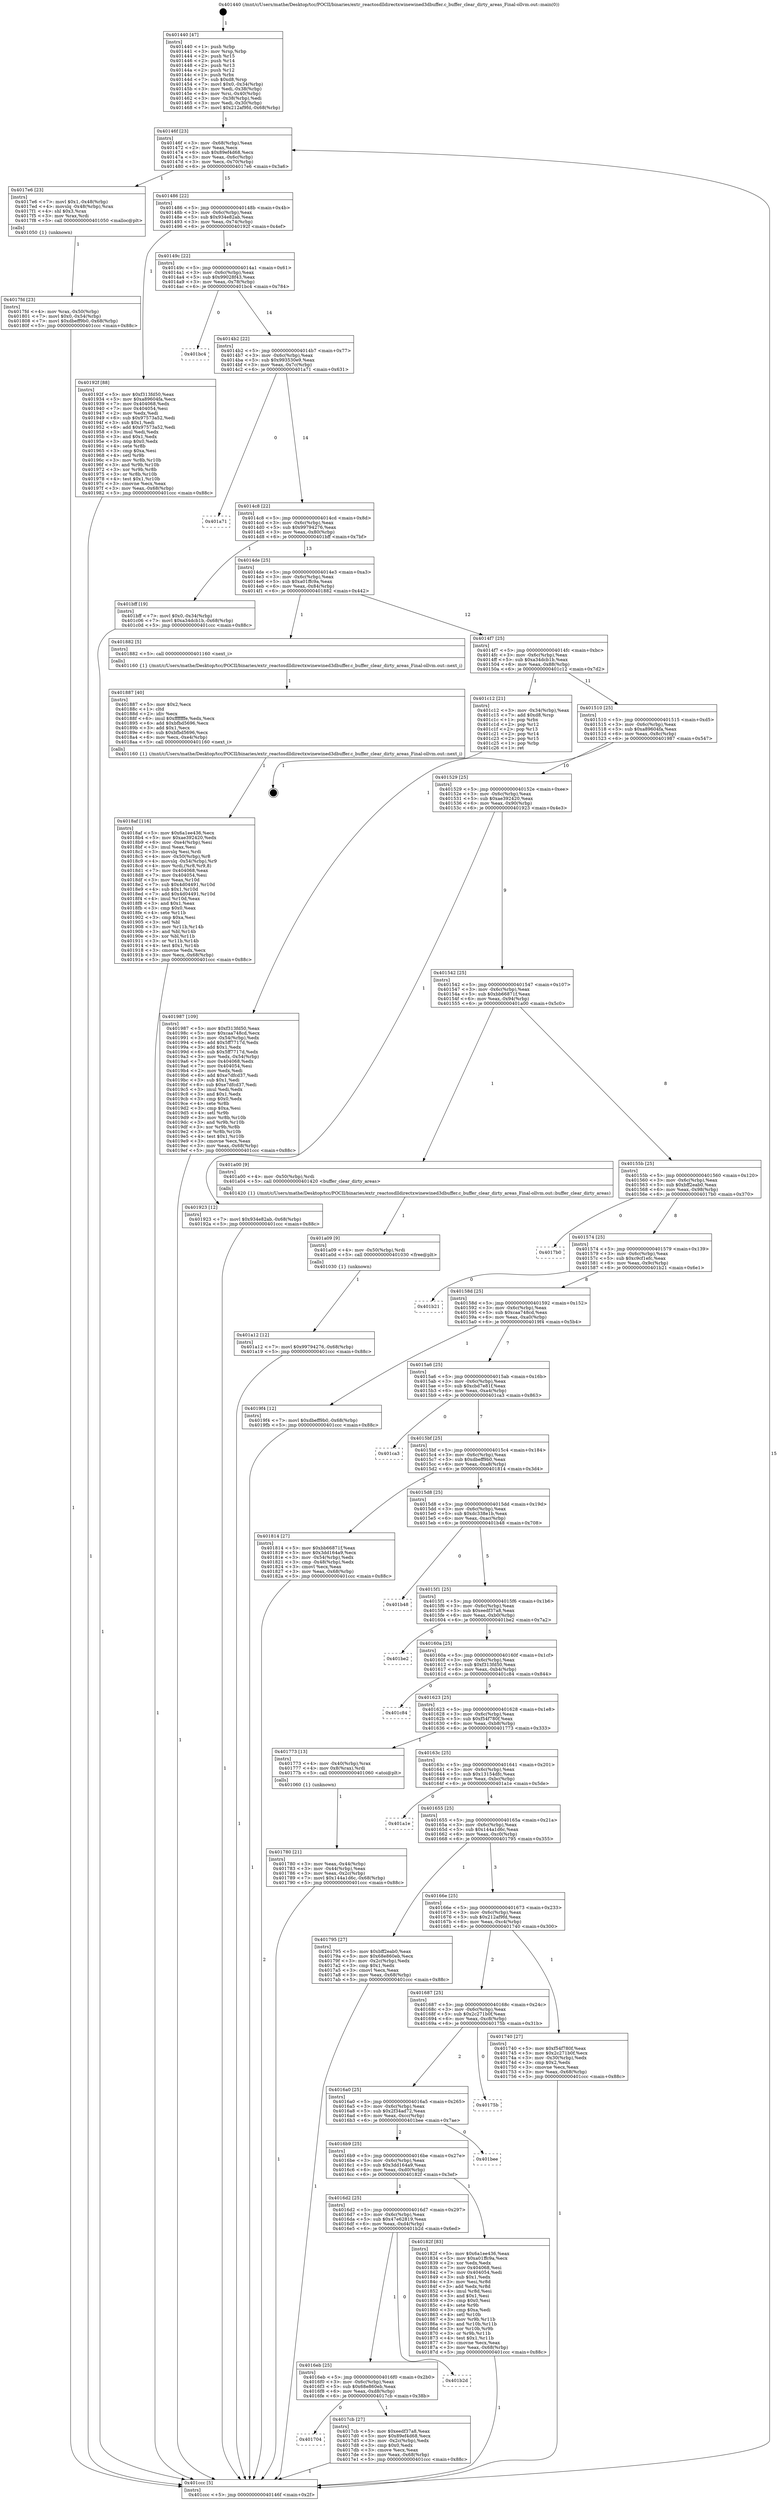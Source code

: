 digraph "0x401440" {
  label = "0x401440 (/mnt/c/Users/mathe/Desktop/tcc/POCII/binaries/extr_reactosdlldirectxwinewined3dbuffer.c_buffer_clear_dirty_areas_Final-ollvm.out::main(0))"
  labelloc = "t"
  node[shape=record]

  Entry [label="",width=0.3,height=0.3,shape=circle,fillcolor=black,style=filled]
  "0x40146f" [label="{
     0x40146f [23]\l
     | [instrs]\l
     &nbsp;&nbsp;0x40146f \<+3\>: mov -0x68(%rbp),%eax\l
     &nbsp;&nbsp;0x401472 \<+2\>: mov %eax,%ecx\l
     &nbsp;&nbsp;0x401474 \<+6\>: sub $0x89ef4d68,%ecx\l
     &nbsp;&nbsp;0x40147a \<+3\>: mov %eax,-0x6c(%rbp)\l
     &nbsp;&nbsp;0x40147d \<+3\>: mov %ecx,-0x70(%rbp)\l
     &nbsp;&nbsp;0x401480 \<+6\>: je 00000000004017e6 \<main+0x3a6\>\l
  }"]
  "0x4017e6" [label="{
     0x4017e6 [23]\l
     | [instrs]\l
     &nbsp;&nbsp;0x4017e6 \<+7\>: movl $0x1,-0x48(%rbp)\l
     &nbsp;&nbsp;0x4017ed \<+4\>: movslq -0x48(%rbp),%rax\l
     &nbsp;&nbsp;0x4017f1 \<+4\>: shl $0x3,%rax\l
     &nbsp;&nbsp;0x4017f5 \<+3\>: mov %rax,%rdi\l
     &nbsp;&nbsp;0x4017f8 \<+5\>: call 0000000000401050 \<malloc@plt\>\l
     | [calls]\l
     &nbsp;&nbsp;0x401050 \{1\} (unknown)\l
  }"]
  "0x401486" [label="{
     0x401486 [22]\l
     | [instrs]\l
     &nbsp;&nbsp;0x401486 \<+5\>: jmp 000000000040148b \<main+0x4b\>\l
     &nbsp;&nbsp;0x40148b \<+3\>: mov -0x6c(%rbp),%eax\l
     &nbsp;&nbsp;0x40148e \<+5\>: sub $0x934e82ab,%eax\l
     &nbsp;&nbsp;0x401493 \<+3\>: mov %eax,-0x74(%rbp)\l
     &nbsp;&nbsp;0x401496 \<+6\>: je 000000000040192f \<main+0x4ef\>\l
  }"]
  Exit [label="",width=0.3,height=0.3,shape=circle,fillcolor=black,style=filled,peripheries=2]
  "0x40192f" [label="{
     0x40192f [88]\l
     | [instrs]\l
     &nbsp;&nbsp;0x40192f \<+5\>: mov $0xf313fd50,%eax\l
     &nbsp;&nbsp;0x401934 \<+5\>: mov $0xa89604fa,%ecx\l
     &nbsp;&nbsp;0x401939 \<+7\>: mov 0x404068,%edx\l
     &nbsp;&nbsp;0x401940 \<+7\>: mov 0x404054,%esi\l
     &nbsp;&nbsp;0x401947 \<+2\>: mov %edx,%edi\l
     &nbsp;&nbsp;0x401949 \<+6\>: sub $0x97573a52,%edi\l
     &nbsp;&nbsp;0x40194f \<+3\>: sub $0x1,%edi\l
     &nbsp;&nbsp;0x401952 \<+6\>: add $0x97573a52,%edi\l
     &nbsp;&nbsp;0x401958 \<+3\>: imul %edi,%edx\l
     &nbsp;&nbsp;0x40195b \<+3\>: and $0x1,%edx\l
     &nbsp;&nbsp;0x40195e \<+3\>: cmp $0x0,%edx\l
     &nbsp;&nbsp;0x401961 \<+4\>: sete %r8b\l
     &nbsp;&nbsp;0x401965 \<+3\>: cmp $0xa,%esi\l
     &nbsp;&nbsp;0x401968 \<+4\>: setl %r9b\l
     &nbsp;&nbsp;0x40196c \<+3\>: mov %r8b,%r10b\l
     &nbsp;&nbsp;0x40196f \<+3\>: and %r9b,%r10b\l
     &nbsp;&nbsp;0x401972 \<+3\>: xor %r9b,%r8b\l
     &nbsp;&nbsp;0x401975 \<+3\>: or %r8b,%r10b\l
     &nbsp;&nbsp;0x401978 \<+4\>: test $0x1,%r10b\l
     &nbsp;&nbsp;0x40197c \<+3\>: cmovne %ecx,%eax\l
     &nbsp;&nbsp;0x40197f \<+3\>: mov %eax,-0x68(%rbp)\l
     &nbsp;&nbsp;0x401982 \<+5\>: jmp 0000000000401ccc \<main+0x88c\>\l
  }"]
  "0x40149c" [label="{
     0x40149c [22]\l
     | [instrs]\l
     &nbsp;&nbsp;0x40149c \<+5\>: jmp 00000000004014a1 \<main+0x61\>\l
     &nbsp;&nbsp;0x4014a1 \<+3\>: mov -0x6c(%rbp),%eax\l
     &nbsp;&nbsp;0x4014a4 \<+5\>: sub $0x99028f43,%eax\l
     &nbsp;&nbsp;0x4014a9 \<+3\>: mov %eax,-0x78(%rbp)\l
     &nbsp;&nbsp;0x4014ac \<+6\>: je 0000000000401bc4 \<main+0x784\>\l
  }"]
  "0x401a12" [label="{
     0x401a12 [12]\l
     | [instrs]\l
     &nbsp;&nbsp;0x401a12 \<+7\>: movl $0x99794276,-0x68(%rbp)\l
     &nbsp;&nbsp;0x401a19 \<+5\>: jmp 0000000000401ccc \<main+0x88c\>\l
  }"]
  "0x401bc4" [label="{
     0x401bc4\l
  }", style=dashed]
  "0x4014b2" [label="{
     0x4014b2 [22]\l
     | [instrs]\l
     &nbsp;&nbsp;0x4014b2 \<+5\>: jmp 00000000004014b7 \<main+0x77\>\l
     &nbsp;&nbsp;0x4014b7 \<+3\>: mov -0x6c(%rbp),%eax\l
     &nbsp;&nbsp;0x4014ba \<+5\>: sub $0x993530e9,%eax\l
     &nbsp;&nbsp;0x4014bf \<+3\>: mov %eax,-0x7c(%rbp)\l
     &nbsp;&nbsp;0x4014c2 \<+6\>: je 0000000000401a71 \<main+0x631\>\l
  }"]
  "0x401a09" [label="{
     0x401a09 [9]\l
     | [instrs]\l
     &nbsp;&nbsp;0x401a09 \<+4\>: mov -0x50(%rbp),%rdi\l
     &nbsp;&nbsp;0x401a0d \<+5\>: call 0000000000401030 \<free@plt\>\l
     | [calls]\l
     &nbsp;&nbsp;0x401030 \{1\} (unknown)\l
  }"]
  "0x401a71" [label="{
     0x401a71\l
  }", style=dashed]
  "0x4014c8" [label="{
     0x4014c8 [22]\l
     | [instrs]\l
     &nbsp;&nbsp;0x4014c8 \<+5\>: jmp 00000000004014cd \<main+0x8d\>\l
     &nbsp;&nbsp;0x4014cd \<+3\>: mov -0x6c(%rbp),%eax\l
     &nbsp;&nbsp;0x4014d0 \<+5\>: sub $0x99794276,%eax\l
     &nbsp;&nbsp;0x4014d5 \<+3\>: mov %eax,-0x80(%rbp)\l
     &nbsp;&nbsp;0x4014d8 \<+6\>: je 0000000000401bff \<main+0x7bf\>\l
  }"]
  "0x4018af" [label="{
     0x4018af [116]\l
     | [instrs]\l
     &nbsp;&nbsp;0x4018af \<+5\>: mov $0x6a1ee436,%ecx\l
     &nbsp;&nbsp;0x4018b4 \<+5\>: mov $0xae392420,%edx\l
     &nbsp;&nbsp;0x4018b9 \<+6\>: mov -0xe4(%rbp),%esi\l
     &nbsp;&nbsp;0x4018bf \<+3\>: imul %eax,%esi\l
     &nbsp;&nbsp;0x4018c2 \<+3\>: movslq %esi,%rdi\l
     &nbsp;&nbsp;0x4018c5 \<+4\>: mov -0x50(%rbp),%r8\l
     &nbsp;&nbsp;0x4018c9 \<+4\>: movslq -0x54(%rbp),%r9\l
     &nbsp;&nbsp;0x4018cd \<+4\>: mov %rdi,(%r8,%r9,8)\l
     &nbsp;&nbsp;0x4018d1 \<+7\>: mov 0x404068,%eax\l
     &nbsp;&nbsp;0x4018d8 \<+7\>: mov 0x404054,%esi\l
     &nbsp;&nbsp;0x4018df \<+3\>: mov %eax,%r10d\l
     &nbsp;&nbsp;0x4018e2 \<+7\>: sub $0x4d04491,%r10d\l
     &nbsp;&nbsp;0x4018e9 \<+4\>: sub $0x1,%r10d\l
     &nbsp;&nbsp;0x4018ed \<+7\>: add $0x4d04491,%r10d\l
     &nbsp;&nbsp;0x4018f4 \<+4\>: imul %r10d,%eax\l
     &nbsp;&nbsp;0x4018f8 \<+3\>: and $0x1,%eax\l
     &nbsp;&nbsp;0x4018fb \<+3\>: cmp $0x0,%eax\l
     &nbsp;&nbsp;0x4018fe \<+4\>: sete %r11b\l
     &nbsp;&nbsp;0x401902 \<+3\>: cmp $0xa,%esi\l
     &nbsp;&nbsp;0x401905 \<+3\>: setl %bl\l
     &nbsp;&nbsp;0x401908 \<+3\>: mov %r11b,%r14b\l
     &nbsp;&nbsp;0x40190b \<+3\>: and %bl,%r14b\l
     &nbsp;&nbsp;0x40190e \<+3\>: xor %bl,%r11b\l
     &nbsp;&nbsp;0x401911 \<+3\>: or %r11b,%r14b\l
     &nbsp;&nbsp;0x401914 \<+4\>: test $0x1,%r14b\l
     &nbsp;&nbsp;0x401918 \<+3\>: cmovne %edx,%ecx\l
     &nbsp;&nbsp;0x40191b \<+3\>: mov %ecx,-0x68(%rbp)\l
     &nbsp;&nbsp;0x40191e \<+5\>: jmp 0000000000401ccc \<main+0x88c\>\l
  }"]
  "0x401bff" [label="{
     0x401bff [19]\l
     | [instrs]\l
     &nbsp;&nbsp;0x401bff \<+7\>: movl $0x0,-0x34(%rbp)\l
     &nbsp;&nbsp;0x401c06 \<+7\>: movl $0xa34dcb1b,-0x68(%rbp)\l
     &nbsp;&nbsp;0x401c0d \<+5\>: jmp 0000000000401ccc \<main+0x88c\>\l
  }"]
  "0x4014de" [label="{
     0x4014de [25]\l
     | [instrs]\l
     &nbsp;&nbsp;0x4014de \<+5\>: jmp 00000000004014e3 \<main+0xa3\>\l
     &nbsp;&nbsp;0x4014e3 \<+3\>: mov -0x6c(%rbp),%eax\l
     &nbsp;&nbsp;0x4014e6 \<+5\>: sub $0xa01ffc9a,%eax\l
     &nbsp;&nbsp;0x4014eb \<+6\>: mov %eax,-0x84(%rbp)\l
     &nbsp;&nbsp;0x4014f1 \<+6\>: je 0000000000401882 \<main+0x442\>\l
  }"]
  "0x401887" [label="{
     0x401887 [40]\l
     | [instrs]\l
     &nbsp;&nbsp;0x401887 \<+5\>: mov $0x2,%ecx\l
     &nbsp;&nbsp;0x40188c \<+1\>: cltd\l
     &nbsp;&nbsp;0x40188d \<+2\>: idiv %ecx\l
     &nbsp;&nbsp;0x40188f \<+6\>: imul $0xfffffffe,%edx,%ecx\l
     &nbsp;&nbsp;0x401895 \<+6\>: add $0xbfbd5696,%ecx\l
     &nbsp;&nbsp;0x40189b \<+3\>: add $0x1,%ecx\l
     &nbsp;&nbsp;0x40189e \<+6\>: sub $0xbfbd5696,%ecx\l
     &nbsp;&nbsp;0x4018a4 \<+6\>: mov %ecx,-0xe4(%rbp)\l
     &nbsp;&nbsp;0x4018aa \<+5\>: call 0000000000401160 \<next_i\>\l
     | [calls]\l
     &nbsp;&nbsp;0x401160 \{1\} (/mnt/c/Users/mathe/Desktop/tcc/POCII/binaries/extr_reactosdlldirectxwinewined3dbuffer.c_buffer_clear_dirty_areas_Final-ollvm.out::next_i)\l
  }"]
  "0x401882" [label="{
     0x401882 [5]\l
     | [instrs]\l
     &nbsp;&nbsp;0x401882 \<+5\>: call 0000000000401160 \<next_i\>\l
     | [calls]\l
     &nbsp;&nbsp;0x401160 \{1\} (/mnt/c/Users/mathe/Desktop/tcc/POCII/binaries/extr_reactosdlldirectxwinewined3dbuffer.c_buffer_clear_dirty_areas_Final-ollvm.out::next_i)\l
  }"]
  "0x4014f7" [label="{
     0x4014f7 [25]\l
     | [instrs]\l
     &nbsp;&nbsp;0x4014f7 \<+5\>: jmp 00000000004014fc \<main+0xbc\>\l
     &nbsp;&nbsp;0x4014fc \<+3\>: mov -0x6c(%rbp),%eax\l
     &nbsp;&nbsp;0x4014ff \<+5\>: sub $0xa34dcb1b,%eax\l
     &nbsp;&nbsp;0x401504 \<+6\>: mov %eax,-0x88(%rbp)\l
     &nbsp;&nbsp;0x40150a \<+6\>: je 0000000000401c12 \<main+0x7d2\>\l
  }"]
  "0x4017fd" [label="{
     0x4017fd [23]\l
     | [instrs]\l
     &nbsp;&nbsp;0x4017fd \<+4\>: mov %rax,-0x50(%rbp)\l
     &nbsp;&nbsp;0x401801 \<+7\>: movl $0x0,-0x54(%rbp)\l
     &nbsp;&nbsp;0x401808 \<+7\>: movl $0xdbeff9b0,-0x68(%rbp)\l
     &nbsp;&nbsp;0x40180f \<+5\>: jmp 0000000000401ccc \<main+0x88c\>\l
  }"]
  "0x401c12" [label="{
     0x401c12 [21]\l
     | [instrs]\l
     &nbsp;&nbsp;0x401c12 \<+3\>: mov -0x34(%rbp),%eax\l
     &nbsp;&nbsp;0x401c15 \<+7\>: add $0xd8,%rsp\l
     &nbsp;&nbsp;0x401c1c \<+1\>: pop %rbx\l
     &nbsp;&nbsp;0x401c1d \<+2\>: pop %r12\l
     &nbsp;&nbsp;0x401c1f \<+2\>: pop %r13\l
     &nbsp;&nbsp;0x401c21 \<+2\>: pop %r14\l
     &nbsp;&nbsp;0x401c23 \<+2\>: pop %r15\l
     &nbsp;&nbsp;0x401c25 \<+1\>: pop %rbp\l
     &nbsp;&nbsp;0x401c26 \<+1\>: ret\l
  }"]
  "0x401510" [label="{
     0x401510 [25]\l
     | [instrs]\l
     &nbsp;&nbsp;0x401510 \<+5\>: jmp 0000000000401515 \<main+0xd5\>\l
     &nbsp;&nbsp;0x401515 \<+3\>: mov -0x6c(%rbp),%eax\l
     &nbsp;&nbsp;0x401518 \<+5\>: sub $0xa89604fa,%eax\l
     &nbsp;&nbsp;0x40151d \<+6\>: mov %eax,-0x8c(%rbp)\l
     &nbsp;&nbsp;0x401523 \<+6\>: je 0000000000401987 \<main+0x547\>\l
  }"]
  "0x401704" [label="{
     0x401704\l
  }", style=dashed]
  "0x401987" [label="{
     0x401987 [109]\l
     | [instrs]\l
     &nbsp;&nbsp;0x401987 \<+5\>: mov $0xf313fd50,%eax\l
     &nbsp;&nbsp;0x40198c \<+5\>: mov $0xcaa748cd,%ecx\l
     &nbsp;&nbsp;0x401991 \<+3\>: mov -0x54(%rbp),%edx\l
     &nbsp;&nbsp;0x401994 \<+6\>: add $0x5ff7717d,%edx\l
     &nbsp;&nbsp;0x40199a \<+3\>: add $0x1,%edx\l
     &nbsp;&nbsp;0x40199d \<+6\>: sub $0x5ff7717d,%edx\l
     &nbsp;&nbsp;0x4019a3 \<+3\>: mov %edx,-0x54(%rbp)\l
     &nbsp;&nbsp;0x4019a6 \<+7\>: mov 0x404068,%edx\l
     &nbsp;&nbsp;0x4019ad \<+7\>: mov 0x404054,%esi\l
     &nbsp;&nbsp;0x4019b4 \<+2\>: mov %edx,%edi\l
     &nbsp;&nbsp;0x4019b6 \<+6\>: add $0xe7dfcd37,%edi\l
     &nbsp;&nbsp;0x4019bc \<+3\>: sub $0x1,%edi\l
     &nbsp;&nbsp;0x4019bf \<+6\>: sub $0xe7dfcd37,%edi\l
     &nbsp;&nbsp;0x4019c5 \<+3\>: imul %edi,%edx\l
     &nbsp;&nbsp;0x4019c8 \<+3\>: and $0x1,%edx\l
     &nbsp;&nbsp;0x4019cb \<+3\>: cmp $0x0,%edx\l
     &nbsp;&nbsp;0x4019ce \<+4\>: sete %r8b\l
     &nbsp;&nbsp;0x4019d2 \<+3\>: cmp $0xa,%esi\l
     &nbsp;&nbsp;0x4019d5 \<+4\>: setl %r9b\l
     &nbsp;&nbsp;0x4019d9 \<+3\>: mov %r8b,%r10b\l
     &nbsp;&nbsp;0x4019dc \<+3\>: and %r9b,%r10b\l
     &nbsp;&nbsp;0x4019df \<+3\>: xor %r9b,%r8b\l
     &nbsp;&nbsp;0x4019e2 \<+3\>: or %r8b,%r10b\l
     &nbsp;&nbsp;0x4019e5 \<+4\>: test $0x1,%r10b\l
     &nbsp;&nbsp;0x4019e9 \<+3\>: cmovne %ecx,%eax\l
     &nbsp;&nbsp;0x4019ec \<+3\>: mov %eax,-0x68(%rbp)\l
     &nbsp;&nbsp;0x4019ef \<+5\>: jmp 0000000000401ccc \<main+0x88c\>\l
  }"]
  "0x401529" [label="{
     0x401529 [25]\l
     | [instrs]\l
     &nbsp;&nbsp;0x401529 \<+5\>: jmp 000000000040152e \<main+0xee\>\l
     &nbsp;&nbsp;0x40152e \<+3\>: mov -0x6c(%rbp),%eax\l
     &nbsp;&nbsp;0x401531 \<+5\>: sub $0xae392420,%eax\l
     &nbsp;&nbsp;0x401536 \<+6\>: mov %eax,-0x90(%rbp)\l
     &nbsp;&nbsp;0x40153c \<+6\>: je 0000000000401923 \<main+0x4e3\>\l
  }"]
  "0x4017cb" [label="{
     0x4017cb [27]\l
     | [instrs]\l
     &nbsp;&nbsp;0x4017cb \<+5\>: mov $0xeedf37a8,%eax\l
     &nbsp;&nbsp;0x4017d0 \<+5\>: mov $0x89ef4d68,%ecx\l
     &nbsp;&nbsp;0x4017d5 \<+3\>: mov -0x2c(%rbp),%edx\l
     &nbsp;&nbsp;0x4017d8 \<+3\>: cmp $0x0,%edx\l
     &nbsp;&nbsp;0x4017db \<+3\>: cmove %ecx,%eax\l
     &nbsp;&nbsp;0x4017de \<+3\>: mov %eax,-0x68(%rbp)\l
     &nbsp;&nbsp;0x4017e1 \<+5\>: jmp 0000000000401ccc \<main+0x88c\>\l
  }"]
  "0x401923" [label="{
     0x401923 [12]\l
     | [instrs]\l
     &nbsp;&nbsp;0x401923 \<+7\>: movl $0x934e82ab,-0x68(%rbp)\l
     &nbsp;&nbsp;0x40192a \<+5\>: jmp 0000000000401ccc \<main+0x88c\>\l
  }"]
  "0x401542" [label="{
     0x401542 [25]\l
     | [instrs]\l
     &nbsp;&nbsp;0x401542 \<+5\>: jmp 0000000000401547 \<main+0x107\>\l
     &nbsp;&nbsp;0x401547 \<+3\>: mov -0x6c(%rbp),%eax\l
     &nbsp;&nbsp;0x40154a \<+5\>: sub $0xbb66871f,%eax\l
     &nbsp;&nbsp;0x40154f \<+6\>: mov %eax,-0x94(%rbp)\l
     &nbsp;&nbsp;0x401555 \<+6\>: je 0000000000401a00 \<main+0x5c0\>\l
  }"]
  "0x4016eb" [label="{
     0x4016eb [25]\l
     | [instrs]\l
     &nbsp;&nbsp;0x4016eb \<+5\>: jmp 00000000004016f0 \<main+0x2b0\>\l
     &nbsp;&nbsp;0x4016f0 \<+3\>: mov -0x6c(%rbp),%eax\l
     &nbsp;&nbsp;0x4016f3 \<+5\>: sub $0x68e860eb,%eax\l
     &nbsp;&nbsp;0x4016f8 \<+6\>: mov %eax,-0xd8(%rbp)\l
     &nbsp;&nbsp;0x4016fe \<+6\>: je 00000000004017cb \<main+0x38b\>\l
  }"]
  "0x401a00" [label="{
     0x401a00 [9]\l
     | [instrs]\l
     &nbsp;&nbsp;0x401a00 \<+4\>: mov -0x50(%rbp),%rdi\l
     &nbsp;&nbsp;0x401a04 \<+5\>: call 0000000000401420 \<buffer_clear_dirty_areas\>\l
     | [calls]\l
     &nbsp;&nbsp;0x401420 \{1\} (/mnt/c/Users/mathe/Desktop/tcc/POCII/binaries/extr_reactosdlldirectxwinewined3dbuffer.c_buffer_clear_dirty_areas_Final-ollvm.out::buffer_clear_dirty_areas)\l
  }"]
  "0x40155b" [label="{
     0x40155b [25]\l
     | [instrs]\l
     &nbsp;&nbsp;0x40155b \<+5\>: jmp 0000000000401560 \<main+0x120\>\l
     &nbsp;&nbsp;0x401560 \<+3\>: mov -0x6c(%rbp),%eax\l
     &nbsp;&nbsp;0x401563 \<+5\>: sub $0xbff2eab0,%eax\l
     &nbsp;&nbsp;0x401568 \<+6\>: mov %eax,-0x98(%rbp)\l
     &nbsp;&nbsp;0x40156e \<+6\>: je 00000000004017b0 \<main+0x370\>\l
  }"]
  "0x401b2d" [label="{
     0x401b2d\l
  }", style=dashed]
  "0x4017b0" [label="{
     0x4017b0\l
  }", style=dashed]
  "0x401574" [label="{
     0x401574 [25]\l
     | [instrs]\l
     &nbsp;&nbsp;0x401574 \<+5\>: jmp 0000000000401579 \<main+0x139\>\l
     &nbsp;&nbsp;0x401579 \<+3\>: mov -0x6c(%rbp),%eax\l
     &nbsp;&nbsp;0x40157c \<+5\>: sub $0xc9cf1efc,%eax\l
     &nbsp;&nbsp;0x401581 \<+6\>: mov %eax,-0x9c(%rbp)\l
     &nbsp;&nbsp;0x401587 \<+6\>: je 0000000000401b21 \<main+0x6e1\>\l
  }"]
  "0x4016d2" [label="{
     0x4016d2 [25]\l
     | [instrs]\l
     &nbsp;&nbsp;0x4016d2 \<+5\>: jmp 00000000004016d7 \<main+0x297\>\l
     &nbsp;&nbsp;0x4016d7 \<+3\>: mov -0x6c(%rbp),%eax\l
     &nbsp;&nbsp;0x4016da \<+5\>: sub $0x47e62819,%eax\l
     &nbsp;&nbsp;0x4016df \<+6\>: mov %eax,-0xd4(%rbp)\l
     &nbsp;&nbsp;0x4016e5 \<+6\>: je 0000000000401b2d \<main+0x6ed\>\l
  }"]
  "0x401b21" [label="{
     0x401b21\l
  }", style=dashed]
  "0x40158d" [label="{
     0x40158d [25]\l
     | [instrs]\l
     &nbsp;&nbsp;0x40158d \<+5\>: jmp 0000000000401592 \<main+0x152\>\l
     &nbsp;&nbsp;0x401592 \<+3\>: mov -0x6c(%rbp),%eax\l
     &nbsp;&nbsp;0x401595 \<+5\>: sub $0xcaa748cd,%eax\l
     &nbsp;&nbsp;0x40159a \<+6\>: mov %eax,-0xa0(%rbp)\l
     &nbsp;&nbsp;0x4015a0 \<+6\>: je 00000000004019f4 \<main+0x5b4\>\l
  }"]
  "0x40182f" [label="{
     0x40182f [83]\l
     | [instrs]\l
     &nbsp;&nbsp;0x40182f \<+5\>: mov $0x6a1ee436,%eax\l
     &nbsp;&nbsp;0x401834 \<+5\>: mov $0xa01ffc9a,%ecx\l
     &nbsp;&nbsp;0x401839 \<+2\>: xor %edx,%edx\l
     &nbsp;&nbsp;0x40183b \<+7\>: mov 0x404068,%esi\l
     &nbsp;&nbsp;0x401842 \<+7\>: mov 0x404054,%edi\l
     &nbsp;&nbsp;0x401849 \<+3\>: sub $0x1,%edx\l
     &nbsp;&nbsp;0x40184c \<+3\>: mov %esi,%r8d\l
     &nbsp;&nbsp;0x40184f \<+3\>: add %edx,%r8d\l
     &nbsp;&nbsp;0x401852 \<+4\>: imul %r8d,%esi\l
     &nbsp;&nbsp;0x401856 \<+3\>: and $0x1,%esi\l
     &nbsp;&nbsp;0x401859 \<+3\>: cmp $0x0,%esi\l
     &nbsp;&nbsp;0x40185c \<+4\>: sete %r9b\l
     &nbsp;&nbsp;0x401860 \<+3\>: cmp $0xa,%edi\l
     &nbsp;&nbsp;0x401863 \<+4\>: setl %r10b\l
     &nbsp;&nbsp;0x401867 \<+3\>: mov %r9b,%r11b\l
     &nbsp;&nbsp;0x40186a \<+3\>: and %r10b,%r11b\l
     &nbsp;&nbsp;0x40186d \<+3\>: xor %r10b,%r9b\l
     &nbsp;&nbsp;0x401870 \<+3\>: or %r9b,%r11b\l
     &nbsp;&nbsp;0x401873 \<+4\>: test $0x1,%r11b\l
     &nbsp;&nbsp;0x401877 \<+3\>: cmovne %ecx,%eax\l
     &nbsp;&nbsp;0x40187a \<+3\>: mov %eax,-0x68(%rbp)\l
     &nbsp;&nbsp;0x40187d \<+5\>: jmp 0000000000401ccc \<main+0x88c\>\l
  }"]
  "0x4019f4" [label="{
     0x4019f4 [12]\l
     | [instrs]\l
     &nbsp;&nbsp;0x4019f4 \<+7\>: movl $0xdbeff9b0,-0x68(%rbp)\l
     &nbsp;&nbsp;0x4019fb \<+5\>: jmp 0000000000401ccc \<main+0x88c\>\l
  }"]
  "0x4015a6" [label="{
     0x4015a6 [25]\l
     | [instrs]\l
     &nbsp;&nbsp;0x4015a6 \<+5\>: jmp 00000000004015ab \<main+0x16b\>\l
     &nbsp;&nbsp;0x4015ab \<+3\>: mov -0x6c(%rbp),%eax\l
     &nbsp;&nbsp;0x4015ae \<+5\>: sub $0xcbd7e81f,%eax\l
     &nbsp;&nbsp;0x4015b3 \<+6\>: mov %eax,-0xa4(%rbp)\l
     &nbsp;&nbsp;0x4015b9 \<+6\>: je 0000000000401ca3 \<main+0x863\>\l
  }"]
  "0x4016b9" [label="{
     0x4016b9 [25]\l
     | [instrs]\l
     &nbsp;&nbsp;0x4016b9 \<+5\>: jmp 00000000004016be \<main+0x27e\>\l
     &nbsp;&nbsp;0x4016be \<+3\>: mov -0x6c(%rbp),%eax\l
     &nbsp;&nbsp;0x4016c1 \<+5\>: sub $0x3dd164a9,%eax\l
     &nbsp;&nbsp;0x4016c6 \<+6\>: mov %eax,-0xd0(%rbp)\l
     &nbsp;&nbsp;0x4016cc \<+6\>: je 000000000040182f \<main+0x3ef\>\l
  }"]
  "0x401ca3" [label="{
     0x401ca3\l
  }", style=dashed]
  "0x4015bf" [label="{
     0x4015bf [25]\l
     | [instrs]\l
     &nbsp;&nbsp;0x4015bf \<+5\>: jmp 00000000004015c4 \<main+0x184\>\l
     &nbsp;&nbsp;0x4015c4 \<+3\>: mov -0x6c(%rbp),%eax\l
     &nbsp;&nbsp;0x4015c7 \<+5\>: sub $0xdbeff9b0,%eax\l
     &nbsp;&nbsp;0x4015cc \<+6\>: mov %eax,-0xa8(%rbp)\l
     &nbsp;&nbsp;0x4015d2 \<+6\>: je 0000000000401814 \<main+0x3d4\>\l
  }"]
  "0x401bee" [label="{
     0x401bee\l
  }", style=dashed]
  "0x401814" [label="{
     0x401814 [27]\l
     | [instrs]\l
     &nbsp;&nbsp;0x401814 \<+5\>: mov $0xbb66871f,%eax\l
     &nbsp;&nbsp;0x401819 \<+5\>: mov $0x3dd164a9,%ecx\l
     &nbsp;&nbsp;0x40181e \<+3\>: mov -0x54(%rbp),%edx\l
     &nbsp;&nbsp;0x401821 \<+3\>: cmp -0x48(%rbp),%edx\l
     &nbsp;&nbsp;0x401824 \<+3\>: cmovl %ecx,%eax\l
     &nbsp;&nbsp;0x401827 \<+3\>: mov %eax,-0x68(%rbp)\l
     &nbsp;&nbsp;0x40182a \<+5\>: jmp 0000000000401ccc \<main+0x88c\>\l
  }"]
  "0x4015d8" [label="{
     0x4015d8 [25]\l
     | [instrs]\l
     &nbsp;&nbsp;0x4015d8 \<+5\>: jmp 00000000004015dd \<main+0x19d\>\l
     &nbsp;&nbsp;0x4015dd \<+3\>: mov -0x6c(%rbp),%eax\l
     &nbsp;&nbsp;0x4015e0 \<+5\>: sub $0xdc338e1b,%eax\l
     &nbsp;&nbsp;0x4015e5 \<+6\>: mov %eax,-0xac(%rbp)\l
     &nbsp;&nbsp;0x4015eb \<+6\>: je 0000000000401b48 \<main+0x708\>\l
  }"]
  "0x4016a0" [label="{
     0x4016a0 [25]\l
     | [instrs]\l
     &nbsp;&nbsp;0x4016a0 \<+5\>: jmp 00000000004016a5 \<main+0x265\>\l
     &nbsp;&nbsp;0x4016a5 \<+3\>: mov -0x6c(%rbp),%eax\l
     &nbsp;&nbsp;0x4016a8 \<+5\>: sub $0x2f34ad72,%eax\l
     &nbsp;&nbsp;0x4016ad \<+6\>: mov %eax,-0xcc(%rbp)\l
     &nbsp;&nbsp;0x4016b3 \<+6\>: je 0000000000401bee \<main+0x7ae\>\l
  }"]
  "0x401b48" [label="{
     0x401b48\l
  }", style=dashed]
  "0x4015f1" [label="{
     0x4015f1 [25]\l
     | [instrs]\l
     &nbsp;&nbsp;0x4015f1 \<+5\>: jmp 00000000004015f6 \<main+0x1b6\>\l
     &nbsp;&nbsp;0x4015f6 \<+3\>: mov -0x6c(%rbp),%eax\l
     &nbsp;&nbsp;0x4015f9 \<+5\>: sub $0xeedf37a8,%eax\l
     &nbsp;&nbsp;0x4015fe \<+6\>: mov %eax,-0xb0(%rbp)\l
     &nbsp;&nbsp;0x401604 \<+6\>: je 0000000000401be2 \<main+0x7a2\>\l
  }"]
  "0x40175b" [label="{
     0x40175b\l
  }", style=dashed]
  "0x401be2" [label="{
     0x401be2\l
  }", style=dashed]
  "0x40160a" [label="{
     0x40160a [25]\l
     | [instrs]\l
     &nbsp;&nbsp;0x40160a \<+5\>: jmp 000000000040160f \<main+0x1cf\>\l
     &nbsp;&nbsp;0x40160f \<+3\>: mov -0x6c(%rbp),%eax\l
     &nbsp;&nbsp;0x401612 \<+5\>: sub $0xf313fd50,%eax\l
     &nbsp;&nbsp;0x401617 \<+6\>: mov %eax,-0xb4(%rbp)\l
     &nbsp;&nbsp;0x40161d \<+6\>: je 0000000000401c84 \<main+0x844\>\l
  }"]
  "0x401780" [label="{
     0x401780 [21]\l
     | [instrs]\l
     &nbsp;&nbsp;0x401780 \<+3\>: mov %eax,-0x44(%rbp)\l
     &nbsp;&nbsp;0x401783 \<+3\>: mov -0x44(%rbp),%eax\l
     &nbsp;&nbsp;0x401786 \<+3\>: mov %eax,-0x2c(%rbp)\l
     &nbsp;&nbsp;0x401789 \<+7\>: movl $0x144a1d6c,-0x68(%rbp)\l
     &nbsp;&nbsp;0x401790 \<+5\>: jmp 0000000000401ccc \<main+0x88c\>\l
  }"]
  "0x401c84" [label="{
     0x401c84\l
  }", style=dashed]
  "0x401623" [label="{
     0x401623 [25]\l
     | [instrs]\l
     &nbsp;&nbsp;0x401623 \<+5\>: jmp 0000000000401628 \<main+0x1e8\>\l
     &nbsp;&nbsp;0x401628 \<+3\>: mov -0x6c(%rbp),%eax\l
     &nbsp;&nbsp;0x40162b \<+5\>: sub $0xf54f780f,%eax\l
     &nbsp;&nbsp;0x401630 \<+6\>: mov %eax,-0xb8(%rbp)\l
     &nbsp;&nbsp;0x401636 \<+6\>: je 0000000000401773 \<main+0x333\>\l
  }"]
  "0x401440" [label="{
     0x401440 [47]\l
     | [instrs]\l
     &nbsp;&nbsp;0x401440 \<+1\>: push %rbp\l
     &nbsp;&nbsp;0x401441 \<+3\>: mov %rsp,%rbp\l
     &nbsp;&nbsp;0x401444 \<+2\>: push %r15\l
     &nbsp;&nbsp;0x401446 \<+2\>: push %r14\l
     &nbsp;&nbsp;0x401448 \<+2\>: push %r13\l
     &nbsp;&nbsp;0x40144a \<+2\>: push %r12\l
     &nbsp;&nbsp;0x40144c \<+1\>: push %rbx\l
     &nbsp;&nbsp;0x40144d \<+7\>: sub $0xd8,%rsp\l
     &nbsp;&nbsp;0x401454 \<+7\>: movl $0x0,-0x34(%rbp)\l
     &nbsp;&nbsp;0x40145b \<+3\>: mov %edi,-0x38(%rbp)\l
     &nbsp;&nbsp;0x40145e \<+4\>: mov %rsi,-0x40(%rbp)\l
     &nbsp;&nbsp;0x401462 \<+3\>: mov -0x38(%rbp),%edi\l
     &nbsp;&nbsp;0x401465 \<+3\>: mov %edi,-0x30(%rbp)\l
     &nbsp;&nbsp;0x401468 \<+7\>: movl $0x212af9fd,-0x68(%rbp)\l
  }"]
  "0x401773" [label="{
     0x401773 [13]\l
     | [instrs]\l
     &nbsp;&nbsp;0x401773 \<+4\>: mov -0x40(%rbp),%rax\l
     &nbsp;&nbsp;0x401777 \<+4\>: mov 0x8(%rax),%rdi\l
     &nbsp;&nbsp;0x40177b \<+5\>: call 0000000000401060 \<atoi@plt\>\l
     | [calls]\l
     &nbsp;&nbsp;0x401060 \{1\} (unknown)\l
  }"]
  "0x40163c" [label="{
     0x40163c [25]\l
     | [instrs]\l
     &nbsp;&nbsp;0x40163c \<+5\>: jmp 0000000000401641 \<main+0x201\>\l
     &nbsp;&nbsp;0x401641 \<+3\>: mov -0x6c(%rbp),%eax\l
     &nbsp;&nbsp;0x401644 \<+5\>: sub $0x13154dfc,%eax\l
     &nbsp;&nbsp;0x401649 \<+6\>: mov %eax,-0xbc(%rbp)\l
     &nbsp;&nbsp;0x40164f \<+6\>: je 0000000000401a1e \<main+0x5de\>\l
  }"]
  "0x401ccc" [label="{
     0x401ccc [5]\l
     | [instrs]\l
     &nbsp;&nbsp;0x401ccc \<+5\>: jmp 000000000040146f \<main+0x2f\>\l
  }"]
  "0x401a1e" [label="{
     0x401a1e\l
  }", style=dashed]
  "0x401655" [label="{
     0x401655 [25]\l
     | [instrs]\l
     &nbsp;&nbsp;0x401655 \<+5\>: jmp 000000000040165a \<main+0x21a\>\l
     &nbsp;&nbsp;0x40165a \<+3\>: mov -0x6c(%rbp),%eax\l
     &nbsp;&nbsp;0x40165d \<+5\>: sub $0x144a1d6c,%eax\l
     &nbsp;&nbsp;0x401662 \<+6\>: mov %eax,-0xc0(%rbp)\l
     &nbsp;&nbsp;0x401668 \<+6\>: je 0000000000401795 \<main+0x355\>\l
  }"]
  "0x401687" [label="{
     0x401687 [25]\l
     | [instrs]\l
     &nbsp;&nbsp;0x401687 \<+5\>: jmp 000000000040168c \<main+0x24c\>\l
     &nbsp;&nbsp;0x40168c \<+3\>: mov -0x6c(%rbp),%eax\l
     &nbsp;&nbsp;0x40168f \<+5\>: sub $0x2c271b0f,%eax\l
     &nbsp;&nbsp;0x401694 \<+6\>: mov %eax,-0xc8(%rbp)\l
     &nbsp;&nbsp;0x40169a \<+6\>: je 000000000040175b \<main+0x31b\>\l
  }"]
  "0x401795" [label="{
     0x401795 [27]\l
     | [instrs]\l
     &nbsp;&nbsp;0x401795 \<+5\>: mov $0xbff2eab0,%eax\l
     &nbsp;&nbsp;0x40179a \<+5\>: mov $0x68e860eb,%ecx\l
     &nbsp;&nbsp;0x40179f \<+3\>: mov -0x2c(%rbp),%edx\l
     &nbsp;&nbsp;0x4017a2 \<+3\>: cmp $0x1,%edx\l
     &nbsp;&nbsp;0x4017a5 \<+3\>: cmovl %ecx,%eax\l
     &nbsp;&nbsp;0x4017a8 \<+3\>: mov %eax,-0x68(%rbp)\l
     &nbsp;&nbsp;0x4017ab \<+5\>: jmp 0000000000401ccc \<main+0x88c\>\l
  }"]
  "0x40166e" [label="{
     0x40166e [25]\l
     | [instrs]\l
     &nbsp;&nbsp;0x40166e \<+5\>: jmp 0000000000401673 \<main+0x233\>\l
     &nbsp;&nbsp;0x401673 \<+3\>: mov -0x6c(%rbp),%eax\l
     &nbsp;&nbsp;0x401676 \<+5\>: sub $0x212af9fd,%eax\l
     &nbsp;&nbsp;0x40167b \<+6\>: mov %eax,-0xc4(%rbp)\l
     &nbsp;&nbsp;0x401681 \<+6\>: je 0000000000401740 \<main+0x300\>\l
  }"]
  "0x401740" [label="{
     0x401740 [27]\l
     | [instrs]\l
     &nbsp;&nbsp;0x401740 \<+5\>: mov $0xf54f780f,%eax\l
     &nbsp;&nbsp;0x401745 \<+5\>: mov $0x2c271b0f,%ecx\l
     &nbsp;&nbsp;0x40174a \<+3\>: mov -0x30(%rbp),%edx\l
     &nbsp;&nbsp;0x40174d \<+3\>: cmp $0x2,%edx\l
     &nbsp;&nbsp;0x401750 \<+3\>: cmovne %ecx,%eax\l
     &nbsp;&nbsp;0x401753 \<+3\>: mov %eax,-0x68(%rbp)\l
     &nbsp;&nbsp;0x401756 \<+5\>: jmp 0000000000401ccc \<main+0x88c\>\l
  }"]
  Entry -> "0x401440" [label=" 1"]
  "0x40146f" -> "0x4017e6" [label=" 1"]
  "0x40146f" -> "0x401486" [label=" 15"]
  "0x401c12" -> Exit [label=" 1"]
  "0x401486" -> "0x40192f" [label=" 1"]
  "0x401486" -> "0x40149c" [label=" 14"]
  "0x401bff" -> "0x401ccc" [label=" 1"]
  "0x40149c" -> "0x401bc4" [label=" 0"]
  "0x40149c" -> "0x4014b2" [label=" 14"]
  "0x401a12" -> "0x401ccc" [label=" 1"]
  "0x4014b2" -> "0x401a71" [label=" 0"]
  "0x4014b2" -> "0x4014c8" [label=" 14"]
  "0x401a09" -> "0x401a12" [label=" 1"]
  "0x4014c8" -> "0x401bff" [label=" 1"]
  "0x4014c8" -> "0x4014de" [label=" 13"]
  "0x401a00" -> "0x401a09" [label=" 1"]
  "0x4014de" -> "0x401882" [label=" 1"]
  "0x4014de" -> "0x4014f7" [label=" 12"]
  "0x4019f4" -> "0x401ccc" [label=" 1"]
  "0x4014f7" -> "0x401c12" [label=" 1"]
  "0x4014f7" -> "0x401510" [label=" 11"]
  "0x401987" -> "0x401ccc" [label=" 1"]
  "0x401510" -> "0x401987" [label=" 1"]
  "0x401510" -> "0x401529" [label=" 10"]
  "0x40192f" -> "0x401ccc" [label=" 1"]
  "0x401529" -> "0x401923" [label=" 1"]
  "0x401529" -> "0x401542" [label=" 9"]
  "0x401923" -> "0x401ccc" [label=" 1"]
  "0x401542" -> "0x401a00" [label=" 1"]
  "0x401542" -> "0x40155b" [label=" 8"]
  "0x401887" -> "0x4018af" [label=" 1"]
  "0x40155b" -> "0x4017b0" [label=" 0"]
  "0x40155b" -> "0x401574" [label=" 8"]
  "0x401882" -> "0x401887" [label=" 1"]
  "0x401574" -> "0x401b21" [label=" 0"]
  "0x401574" -> "0x40158d" [label=" 8"]
  "0x401814" -> "0x401ccc" [label=" 2"]
  "0x40158d" -> "0x4019f4" [label=" 1"]
  "0x40158d" -> "0x4015a6" [label=" 7"]
  "0x4017fd" -> "0x401ccc" [label=" 1"]
  "0x4015a6" -> "0x401ca3" [label=" 0"]
  "0x4015a6" -> "0x4015bf" [label=" 7"]
  "0x4017cb" -> "0x401ccc" [label=" 1"]
  "0x4015bf" -> "0x401814" [label=" 2"]
  "0x4015bf" -> "0x4015d8" [label=" 5"]
  "0x4016eb" -> "0x401704" [label=" 0"]
  "0x4015d8" -> "0x401b48" [label=" 0"]
  "0x4015d8" -> "0x4015f1" [label=" 5"]
  "0x4018af" -> "0x401ccc" [label=" 1"]
  "0x4015f1" -> "0x401be2" [label=" 0"]
  "0x4015f1" -> "0x40160a" [label=" 5"]
  "0x4016d2" -> "0x4016eb" [label=" 1"]
  "0x40160a" -> "0x401c84" [label=" 0"]
  "0x40160a" -> "0x401623" [label=" 5"]
  "0x40182f" -> "0x401ccc" [label=" 1"]
  "0x401623" -> "0x401773" [label=" 1"]
  "0x401623" -> "0x40163c" [label=" 4"]
  "0x4016b9" -> "0x4016d2" [label=" 1"]
  "0x40163c" -> "0x401a1e" [label=" 0"]
  "0x40163c" -> "0x401655" [label=" 4"]
  "0x4016b9" -> "0x40182f" [label=" 1"]
  "0x401655" -> "0x401795" [label=" 1"]
  "0x401655" -> "0x40166e" [label=" 3"]
  "0x4017e6" -> "0x4017fd" [label=" 1"]
  "0x40166e" -> "0x401740" [label=" 1"]
  "0x40166e" -> "0x401687" [label=" 2"]
  "0x401740" -> "0x401ccc" [label=" 1"]
  "0x401440" -> "0x40146f" [label=" 1"]
  "0x401ccc" -> "0x40146f" [label=" 15"]
  "0x401773" -> "0x401780" [label=" 1"]
  "0x401780" -> "0x401ccc" [label=" 1"]
  "0x401795" -> "0x401ccc" [label=" 1"]
  "0x4016d2" -> "0x401b2d" [label=" 0"]
  "0x401687" -> "0x40175b" [label=" 0"]
  "0x401687" -> "0x4016a0" [label=" 2"]
  "0x4016eb" -> "0x4017cb" [label=" 1"]
  "0x4016a0" -> "0x401bee" [label=" 0"]
  "0x4016a0" -> "0x4016b9" [label=" 2"]
}
